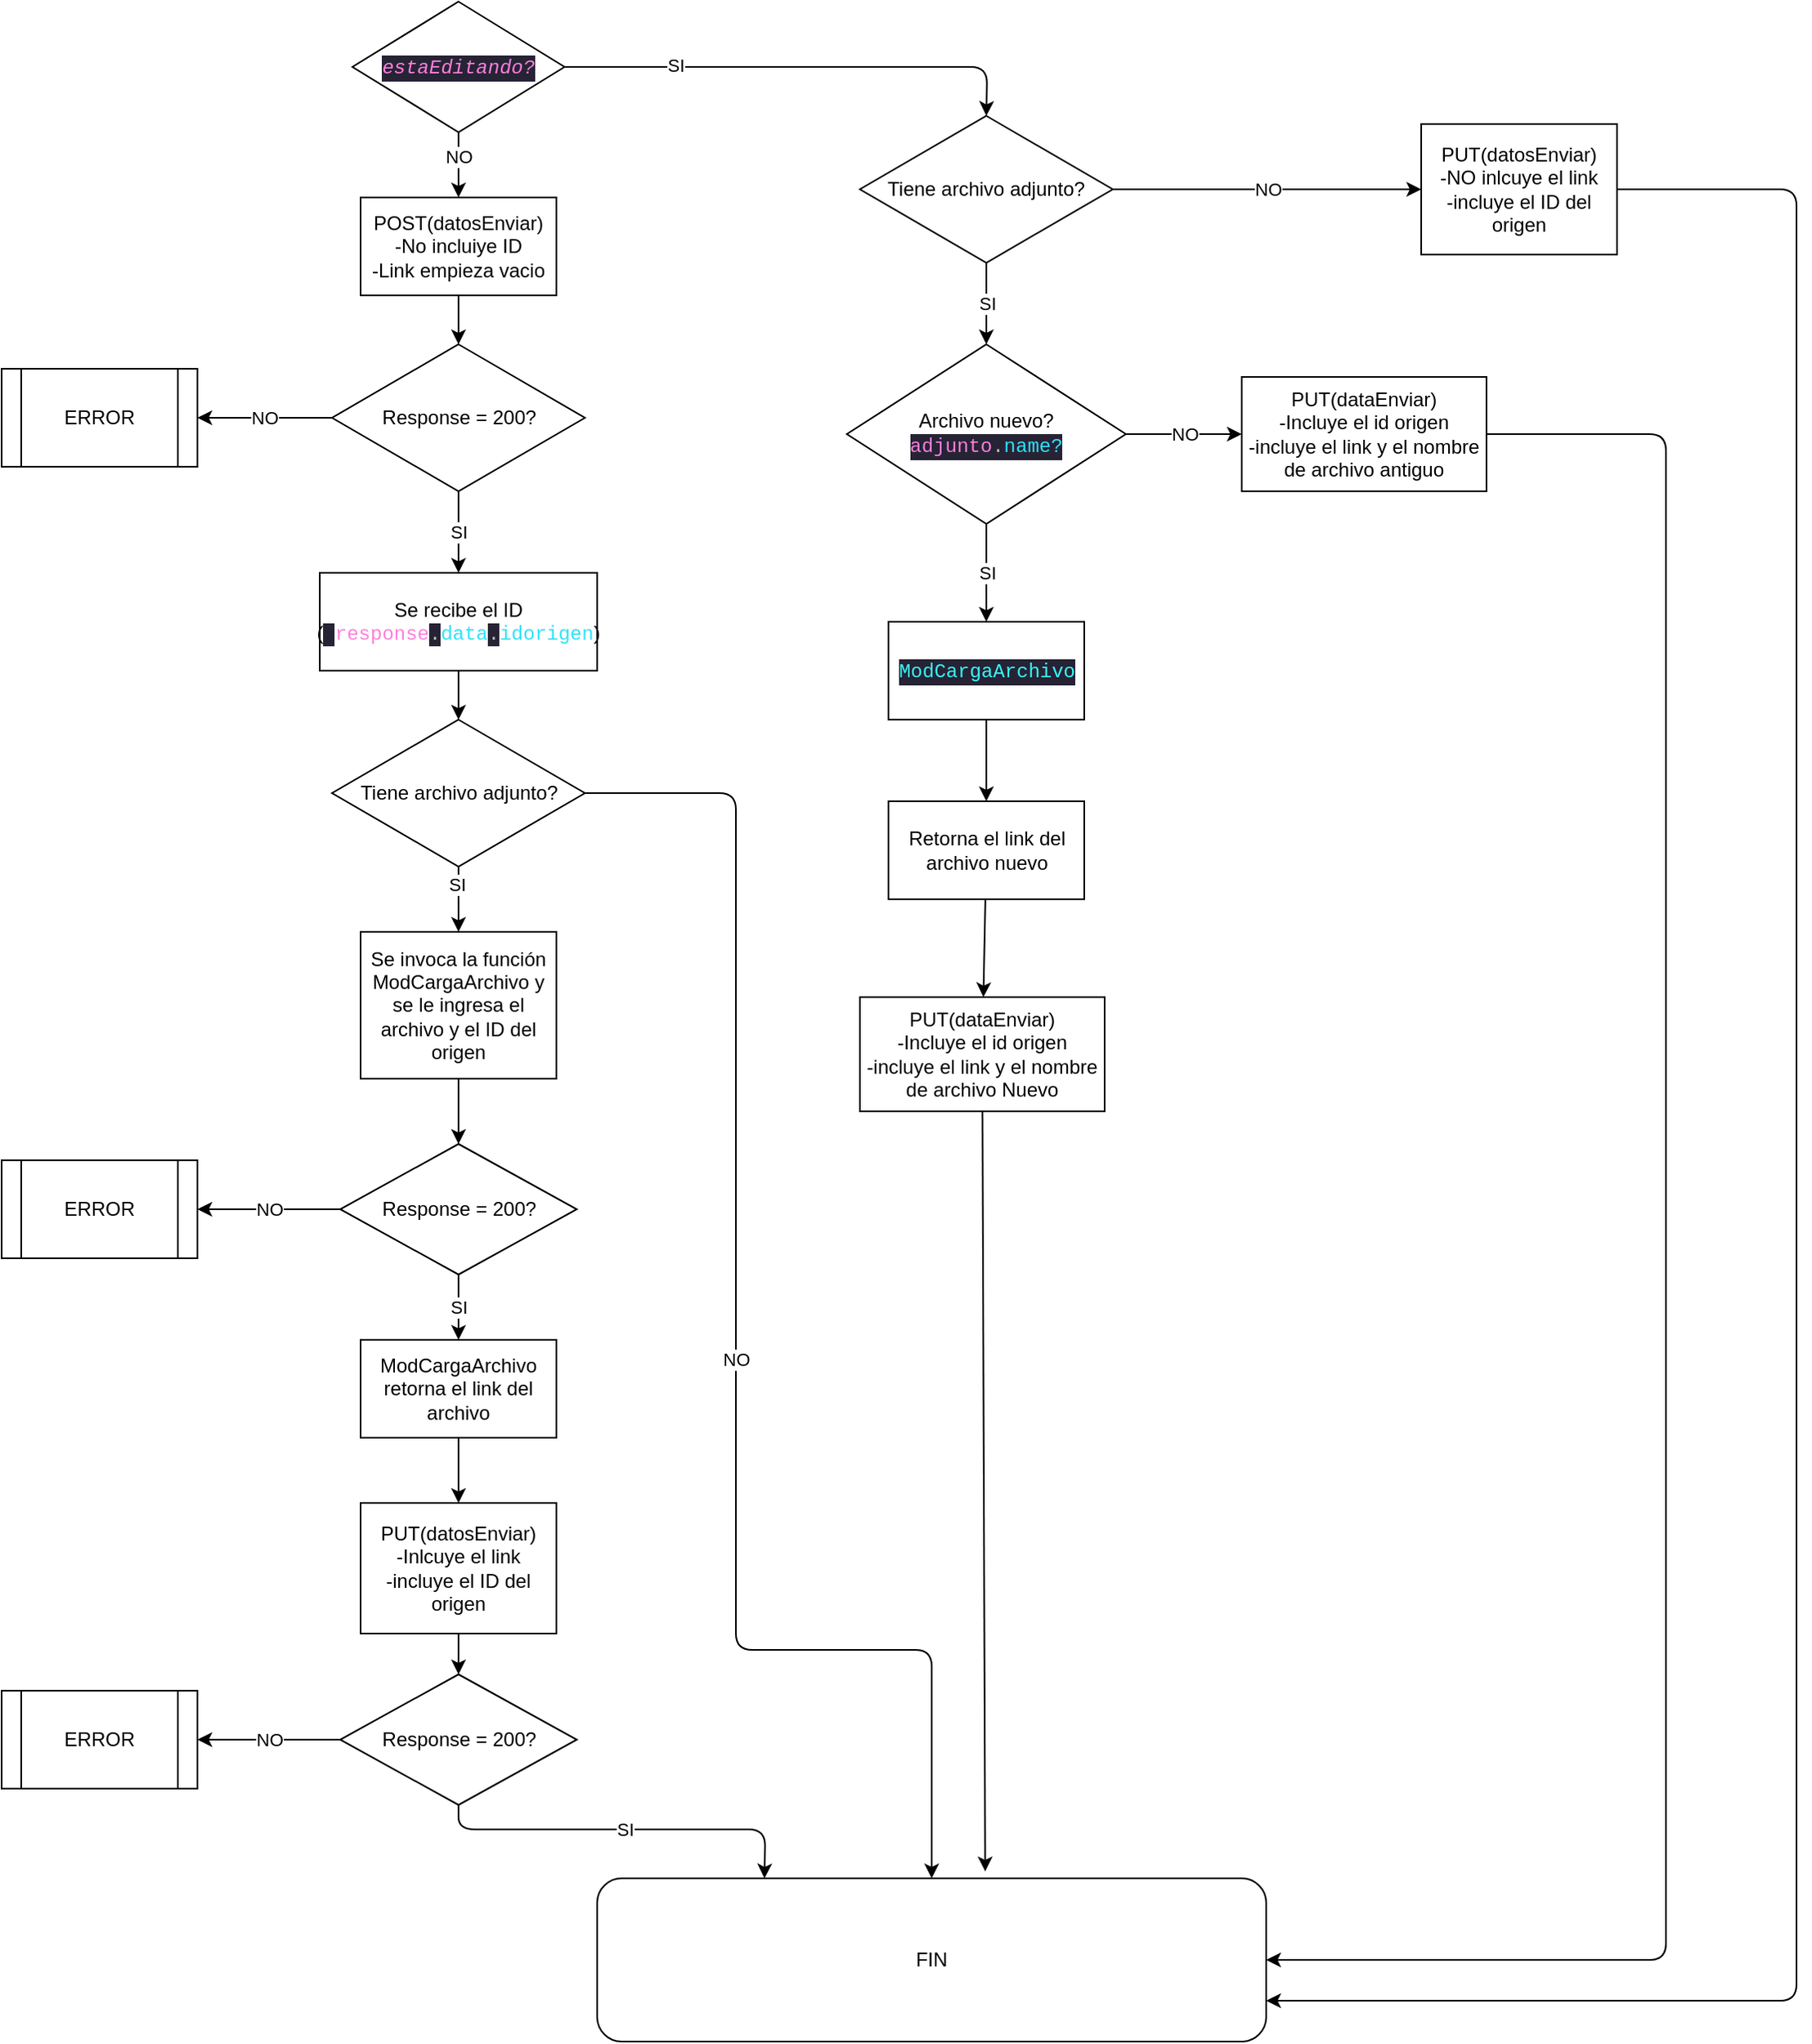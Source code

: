 <mxfile>
    <diagram id="8jl9XZslusEw9OxVVQOi" name="Page-1">
        <mxGraphModel dx="1123" dy="623" grid="1" gridSize="10" guides="1" tooltips="1" connect="1" arrows="1" fold="1" page="1" pageScale="1" pageWidth="827" pageHeight="1169" math="0" shadow="0">
            <root>
                <mxCell id="0"/>
                <mxCell id="1" parent="0"/>
                <mxCell id="5" style="edgeStyle=none;html=1;entryX=0.5;entryY=0;entryDx=0;entryDy=0;" edge="1" parent="1" source="2" target="56">
                    <mxGeometry relative="1" as="geometry">
                        <mxPoint x="655" y="170" as="targetPoint"/>
                        <Array as="points">
                            <mxPoint x="510" y="120"/>
                            <mxPoint x="624" y="120"/>
                        </Array>
                    </mxGeometry>
                </mxCell>
                <mxCell id="7" value="SI&lt;br&gt;" style="edgeLabel;html=1;align=center;verticalAlign=middle;resizable=0;points=[];" vertex="1" connectable="0" parent="5">
                    <mxGeometry x="-0.528" y="1" relative="1" as="geometry">
                        <mxPoint as="offset"/>
                    </mxGeometry>
                </mxCell>
                <mxCell id="6" style="edgeStyle=none;html=1;entryX=0.5;entryY=0;entryDx=0;entryDy=0;" edge="1" parent="1" source="2" target="3">
                    <mxGeometry relative="1" as="geometry"/>
                </mxCell>
                <mxCell id="8" value="NO" style="edgeLabel;html=1;align=center;verticalAlign=middle;resizable=0;points=[];" vertex="1" connectable="0" parent="6">
                    <mxGeometry x="-0.281" relative="1" as="geometry">
                        <mxPoint as="offset"/>
                    </mxGeometry>
                </mxCell>
                <mxCell id="2" value="&lt;div style=&quot;color: rgb(187 , 187 , 187) ; background-color: rgb(38 , 35 , 53) ; font-family: &amp;#34;consolas&amp;#34; , &amp;#34;courier new&amp;#34; , monospace ; line-height: 16px&quot;&gt;&lt;span style=&quot;color: #ff7edb ; font-style: italic&quot;&gt;estaEditando?&lt;/span&gt;&lt;/div&gt;" style="rhombus;whiteSpace=wrap;html=1;" vertex="1" parent="1">
                    <mxGeometry x="235" y="80" width="130" height="80" as="geometry"/>
                </mxCell>
                <mxCell id="49" style="edgeStyle=none;html=1;exitX=0.5;exitY=1;exitDx=0;exitDy=0;entryX=0.5;entryY=0;entryDx=0;entryDy=0;" edge="1" parent="1" source="3" target="46">
                    <mxGeometry relative="1" as="geometry"/>
                </mxCell>
                <mxCell id="3" value="POST(datosEnviar)&lt;br&gt;-No incluiye ID&lt;br&gt;-Link empieza vacio" style="rounded=0;whiteSpace=wrap;html=1;" vertex="1" parent="1">
                    <mxGeometry x="240" y="200" width="120" height="60" as="geometry"/>
                </mxCell>
                <mxCell id="76" style="edgeStyle=none;html=1;entryX=1;entryY=0.5;entryDx=0;entryDy=0;" edge="1" parent="1" source="4" target="25">
                    <mxGeometry relative="1" as="geometry">
                        <Array as="points">
                            <mxPoint x="1040" y="345"/>
                            <mxPoint x="1040" y="1280"/>
                        </Array>
                    </mxGeometry>
                </mxCell>
                <mxCell id="4" value="PUT(dataEnviar)&lt;br&gt;-Incluye el id origen&lt;br&gt;-incluye el link y el nombre de archivo antiguo" style="rounded=0;whiteSpace=wrap;html=1;" vertex="1" parent="1">
                    <mxGeometry x="780" y="310" width="150" height="70" as="geometry"/>
                </mxCell>
                <mxCell id="15" style="edgeStyle=none;html=1;exitX=0.5;exitY=1;exitDx=0;exitDy=0;entryX=0.5;entryY=0;entryDx=0;entryDy=0;" edge="1" parent="1" source="10" target="13">
                    <mxGeometry relative="1" as="geometry">
                        <mxPoint x="300" y="675" as="targetPoint"/>
                    </mxGeometry>
                </mxCell>
                <mxCell id="17" value="SI" style="edgeLabel;html=1;align=center;verticalAlign=middle;resizable=0;points=[];" vertex="1" connectable="0" parent="15">
                    <mxGeometry x="-0.467" y="-1" relative="1" as="geometry">
                        <mxPoint as="offset"/>
                    </mxGeometry>
                </mxCell>
                <mxCell id="43" value="NO" style="edgeStyle=none;html=1;entryX=0.5;entryY=0;entryDx=0;entryDy=0;" edge="1" parent="1" source="10" target="25">
                    <mxGeometry relative="1" as="geometry">
                        <mxPoint x="570" y="605" as="targetPoint"/>
                        <Array as="points">
                            <mxPoint x="414" y="565"/>
                            <mxPoint x="470" y="565"/>
                            <mxPoint x="470" y="1090"/>
                            <mxPoint x="590" y="1090"/>
                        </Array>
                    </mxGeometry>
                </mxCell>
                <mxCell id="10" value="Tiene archivo adjunto?" style="rhombus;whiteSpace=wrap;html=1;" vertex="1" parent="1">
                    <mxGeometry x="222.5" y="520" width="155" height="90" as="geometry"/>
                </mxCell>
                <mxCell id="54" style="edgeStyle=none;html=1;entryX=0.5;entryY=0;entryDx=0;entryDy=0;" edge="1" parent="1" source="13" target="27">
                    <mxGeometry relative="1" as="geometry"/>
                </mxCell>
                <mxCell id="13" value="Se invoca la función ModCargaArchivo y se le ingresa el archivo y el ID del origen" style="rounded=0;whiteSpace=wrap;html=1;" vertex="1" parent="1">
                    <mxGeometry x="240" y="650" width="120" height="90" as="geometry"/>
                </mxCell>
                <mxCell id="48" style="edgeStyle=none;html=1;exitX=0.5;exitY=1;exitDx=0;exitDy=0;entryX=0.5;entryY=0;entryDx=0;entryDy=0;" edge="1" parent="1" source="18" target="10">
                    <mxGeometry relative="1" as="geometry"/>
                </mxCell>
                <mxCell id="18" value="Se recibe el ID (&lt;span style=&quot;background-color: rgb(38 , 35 , 53) ; color: rgb(187 , 187 , 187) ; font-family: &amp;#34;consolas&amp;#34; , &amp;#34;courier new&amp;#34; , monospace&quot;&gt;&amp;nbsp;&lt;/span&gt;&lt;span style=&quot;font-family: &amp;#34;consolas&amp;#34; , &amp;#34;courier new&amp;#34; , monospace ; color: rgb(255 , 126 , 219)&quot;&gt;response&lt;/span&gt;&lt;span style=&quot;background-color: rgb(38 , 35 , 53) ; color: rgb(187 , 187 , 187) ; font-family: &amp;#34;consolas&amp;#34; , &amp;#34;courier new&amp;#34; , monospace&quot;&gt;.&lt;/span&gt;&lt;span style=&quot;font-family: &amp;#34;consolas&amp;#34; , &amp;#34;courier new&amp;#34; , monospace ; color: rgb(46 , 226 , 250)&quot;&gt;data&lt;/span&gt;&lt;span style=&quot;background-color: rgb(38 , 35 , 53) ; color: rgb(187 , 187 , 187) ; font-family: &amp;#34;consolas&amp;#34; , &amp;#34;courier new&amp;#34; , monospace&quot;&gt;.&lt;/span&gt;&lt;span style=&quot;font-family: &amp;#34;consolas&amp;#34; , &amp;#34;courier new&amp;#34; , monospace ; color: rgb(46 , 226 , 250)&quot;&gt;idorigen&lt;/span&gt;&lt;span&gt;)&lt;/span&gt;" style="rounded=0;whiteSpace=wrap;html=1;" vertex="1" parent="1">
                    <mxGeometry x="215" y="430" width="170" height="60" as="geometry"/>
                </mxCell>
                <mxCell id="55" style="edgeStyle=none;html=1;entryX=0.5;entryY=0;entryDx=0;entryDy=0;" edge="1" parent="1" source="21" target="23">
                    <mxGeometry relative="1" as="geometry"/>
                </mxCell>
                <mxCell id="21" value="ModCargaArchivo retorna el link del archivo" style="rounded=0;whiteSpace=wrap;html=1;" vertex="1" parent="1">
                    <mxGeometry x="240" y="900" width="120" height="60" as="geometry"/>
                </mxCell>
                <mxCell id="34" style="edgeStyle=none;html=1;entryX=0.5;entryY=0;entryDx=0;entryDy=0;" edge="1" parent="1" source="23" target="33">
                    <mxGeometry relative="1" as="geometry"/>
                </mxCell>
                <mxCell id="23" value="PUT(datosEnviar)&lt;br&gt;-Inlcuye el link&lt;br&gt;-incluye el ID del origen" style="rounded=0;whiteSpace=wrap;html=1;" vertex="1" parent="1">
                    <mxGeometry x="240" y="1000" width="120" height="80" as="geometry"/>
                </mxCell>
                <mxCell id="25" value="FIN" style="rounded=1;whiteSpace=wrap;html=1;" vertex="1" parent="1">
                    <mxGeometry x="385" y="1230" width="410" height="100" as="geometry"/>
                </mxCell>
                <mxCell id="26" value="ERROR&lt;br&gt;" style="shape=process;whiteSpace=wrap;html=1;backgroundOutline=1;" vertex="1" parent="1">
                    <mxGeometry x="20" y="1115" width="120" height="60" as="geometry"/>
                </mxCell>
                <mxCell id="31" value="SI" style="edgeStyle=none;html=1;entryX=0.5;entryY=0;entryDx=0;entryDy=0;" edge="1" parent="1" source="27" target="21">
                    <mxGeometry relative="1" as="geometry">
                        <mxPoint x="300" y="940" as="targetPoint"/>
                    </mxGeometry>
                </mxCell>
                <mxCell id="41" value="NO" style="edgeStyle=none;html=1;entryX=1;entryY=0.5;entryDx=0;entryDy=0;" edge="1" parent="1" source="27" target="40">
                    <mxGeometry relative="1" as="geometry"/>
                </mxCell>
                <mxCell id="27" value="Response = 200?" style="rhombus;whiteSpace=wrap;html=1;" vertex="1" parent="1">
                    <mxGeometry x="227.5" y="780" width="145" height="80" as="geometry"/>
                </mxCell>
                <mxCell id="39" value="NO" style="edgeStyle=none;html=1;exitX=0;exitY=0.5;exitDx=0;exitDy=0;entryX=1;entryY=0.5;entryDx=0;entryDy=0;" edge="1" parent="1" source="33" target="26">
                    <mxGeometry relative="1" as="geometry"/>
                </mxCell>
                <mxCell id="45" value="SI" style="edgeStyle=none;html=1;entryX=0.25;entryY=0;entryDx=0;entryDy=0;" edge="1" parent="1" source="33" target="25">
                    <mxGeometry relative="1" as="geometry">
                        <Array as="points">
                            <mxPoint x="300" y="1200"/>
                            <mxPoint x="488" y="1200"/>
                        </Array>
                    </mxGeometry>
                </mxCell>
                <mxCell id="33" value="Response = 200?" style="rhombus;whiteSpace=wrap;html=1;" vertex="1" parent="1">
                    <mxGeometry x="227.5" y="1105" width="145" height="80" as="geometry"/>
                </mxCell>
                <mxCell id="40" value="ERROR&lt;br&gt;" style="shape=process;whiteSpace=wrap;html=1;backgroundOutline=1;" vertex="1" parent="1">
                    <mxGeometry x="20" y="790" width="120" height="60" as="geometry"/>
                </mxCell>
                <mxCell id="47" value="SI" style="edgeStyle=none;html=1;exitX=0.5;exitY=1;exitDx=0;exitDy=0;entryX=0.5;entryY=0;entryDx=0;entryDy=0;" edge="1" parent="1" source="46" target="18">
                    <mxGeometry relative="1" as="geometry"/>
                </mxCell>
                <mxCell id="53" value="NO" style="edgeStyle=none;html=1;" edge="1" parent="1" source="46" target="50">
                    <mxGeometry relative="1" as="geometry"/>
                </mxCell>
                <mxCell id="46" value="Response = 200?" style="rhombus;whiteSpace=wrap;html=1;" vertex="1" parent="1">
                    <mxGeometry x="222.5" y="290" width="155" height="90" as="geometry"/>
                </mxCell>
                <mxCell id="50" value="ERROR&lt;br&gt;" style="shape=process;whiteSpace=wrap;html=1;backgroundOutline=1;" vertex="1" parent="1">
                    <mxGeometry x="20" y="305" width="120" height="60" as="geometry"/>
                </mxCell>
                <mxCell id="63" value="SI" style="edgeStyle=none;html=1;entryX=0.5;entryY=0;entryDx=0;entryDy=0;" edge="1" parent="1" source="56" target="62">
                    <mxGeometry relative="1" as="geometry"/>
                </mxCell>
                <mxCell id="65" value="NO" style="edgeStyle=none;html=1;entryX=0;entryY=0.5;entryDx=0;entryDy=0;" edge="1" parent="1" source="56" target="66">
                    <mxGeometry relative="1" as="geometry">
                        <mxPoint x="770" y="195" as="targetPoint"/>
                    </mxGeometry>
                </mxCell>
                <mxCell id="56" value="Tiene archivo adjunto?" style="rhombus;whiteSpace=wrap;html=1;" vertex="1" parent="1">
                    <mxGeometry x="546" y="150" width="155" height="90" as="geometry"/>
                </mxCell>
                <mxCell id="69" value="SI" style="edgeStyle=none;html=1;" edge="1" parent="1" source="62" target="67">
                    <mxGeometry relative="1" as="geometry"/>
                </mxCell>
                <mxCell id="72" value="NO" style="edgeStyle=none;html=1;" edge="1" parent="1" source="62" target="4">
                    <mxGeometry relative="1" as="geometry"/>
                </mxCell>
                <mxCell id="62" value="Archivo nuevo?&lt;br&gt;&lt;div style=&quot;color: rgb(187 , 187 , 187) ; background-color: rgb(38 , 35 , 53) ; font-family: &amp;#34;consolas&amp;#34; , &amp;#34;courier new&amp;#34; , monospace ; line-height: 16px&quot;&gt;&lt;span style=&quot;color: #ff7edb&quot;&gt;adjunto&lt;/span&gt;.&lt;span style=&quot;color: #2ee2fa&quot;&gt;name?&lt;/span&gt;&lt;/div&gt;" style="rhombus;whiteSpace=wrap;html=1;" vertex="1" parent="1">
                    <mxGeometry x="538" y="290" width="171" height="110" as="geometry"/>
                </mxCell>
                <mxCell id="78" style="edgeStyle=none;html=1;entryX=1;entryY=0.75;entryDx=0;entryDy=0;" edge="1" parent="1" source="66" target="25">
                    <mxGeometry relative="1" as="geometry">
                        <mxPoint x="790.0" y="1481.961" as="targetPoint"/>
                        <Array as="points">
                            <mxPoint x="1120" y="195"/>
                            <mxPoint x="1120" y="1305"/>
                        </Array>
                    </mxGeometry>
                </mxCell>
                <mxCell id="66" value="PUT(datosEnviar)&lt;br&gt;-NO inlcuye el link&lt;br&gt;-incluye el ID del origen" style="rounded=0;whiteSpace=wrap;html=1;" vertex="1" parent="1">
                    <mxGeometry x="890" y="155" width="120" height="80" as="geometry"/>
                </mxCell>
                <mxCell id="71" value="" style="edgeStyle=none;html=1;" edge="1" parent="1" source="67" target="70">
                    <mxGeometry relative="1" as="geometry"/>
                </mxCell>
                <mxCell id="67" value="&#10;&#10;&lt;div style=&quot;color: rgb(187, 187, 187); background-color: rgb(38, 35, 53); font-family: consolas, &amp;quot;courier new&amp;quot;, monospace; font-weight: normal; font-size: 12px; line-height: 16px;&quot;&gt;&lt;div&gt;&lt;span style=&quot;color: #36f9f6&quot;&gt;ModCargaArchivo&lt;/span&gt;&lt;/div&gt;&lt;/div&gt;&#10;&#10;" style="rounded=0;whiteSpace=wrap;html=1;" vertex="1" parent="1">
                    <mxGeometry x="563.5" y="460" width="120" height="60" as="geometry"/>
                </mxCell>
                <mxCell id="74" value="" style="edgeStyle=none;html=1;" edge="1" parent="1" source="70" target="73">
                    <mxGeometry relative="1" as="geometry"/>
                </mxCell>
                <mxCell id="70" value="Retorna el link del archivo nuevo" style="rounded=0;whiteSpace=wrap;html=1;" vertex="1" parent="1">
                    <mxGeometry x="563.5" y="570" width="120" height="60" as="geometry"/>
                </mxCell>
                <mxCell id="75" style="edgeStyle=none;html=1;entryX=0.58;entryY=-0.043;entryDx=0;entryDy=0;entryPerimeter=0;" edge="1" parent="1" source="73" target="25">
                    <mxGeometry relative="1" as="geometry"/>
                </mxCell>
                <mxCell id="73" value="PUT(dataEnviar)&lt;br&gt;-Incluye el id origen&lt;br&gt;-incluye el link y el nombre de archivo Nuevo" style="rounded=0;whiteSpace=wrap;html=1;" vertex="1" parent="1">
                    <mxGeometry x="546" y="690" width="150" height="70" as="geometry"/>
                </mxCell>
            </root>
        </mxGraphModel>
    </diagram>
</mxfile>
